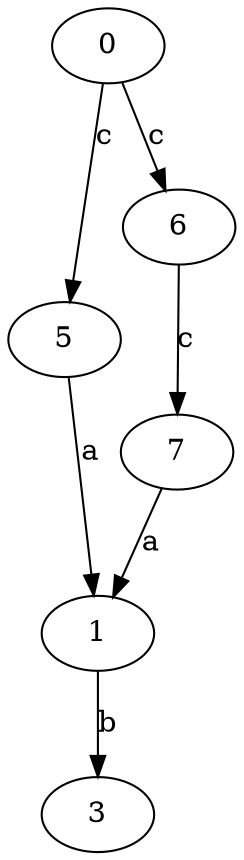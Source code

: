 strict digraph  {
0;
1;
3;
5;
6;
7;
0 -> 5  [label=c];
0 -> 6  [label=c];
1 -> 3  [label=b];
5 -> 1  [label=a];
6 -> 7  [label=c];
7 -> 1  [label=a];
}
